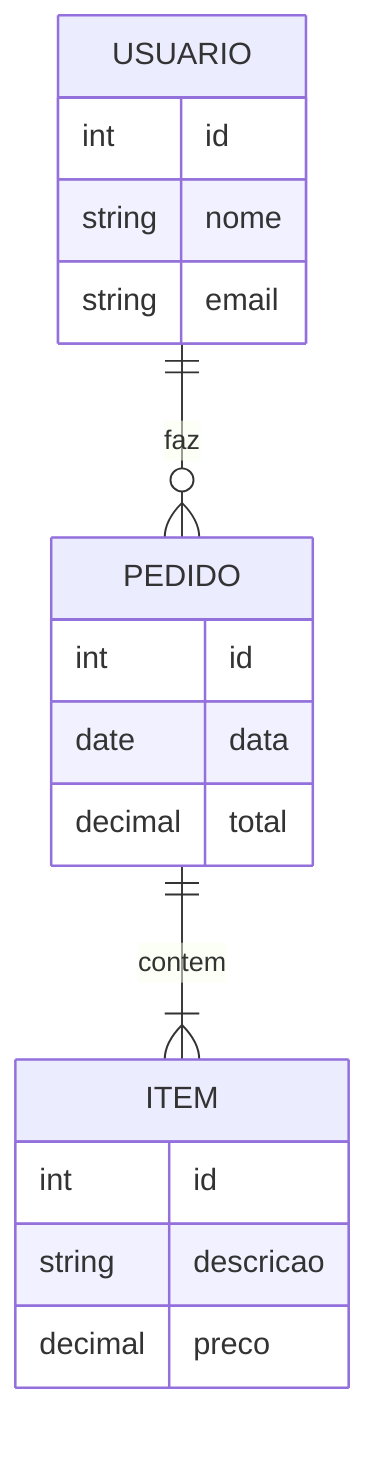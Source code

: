erDiagram
    USUARIO ||--o{ PEDIDO : faz
    PEDIDO ||--|{ ITEM : contem
    USUARIO {
        int id
        string nome
        string email
    }
    PEDIDO {
        int id
        date data
        decimal total
    }
    ITEM {
        int id
        string descricao
        decimal preco
    }